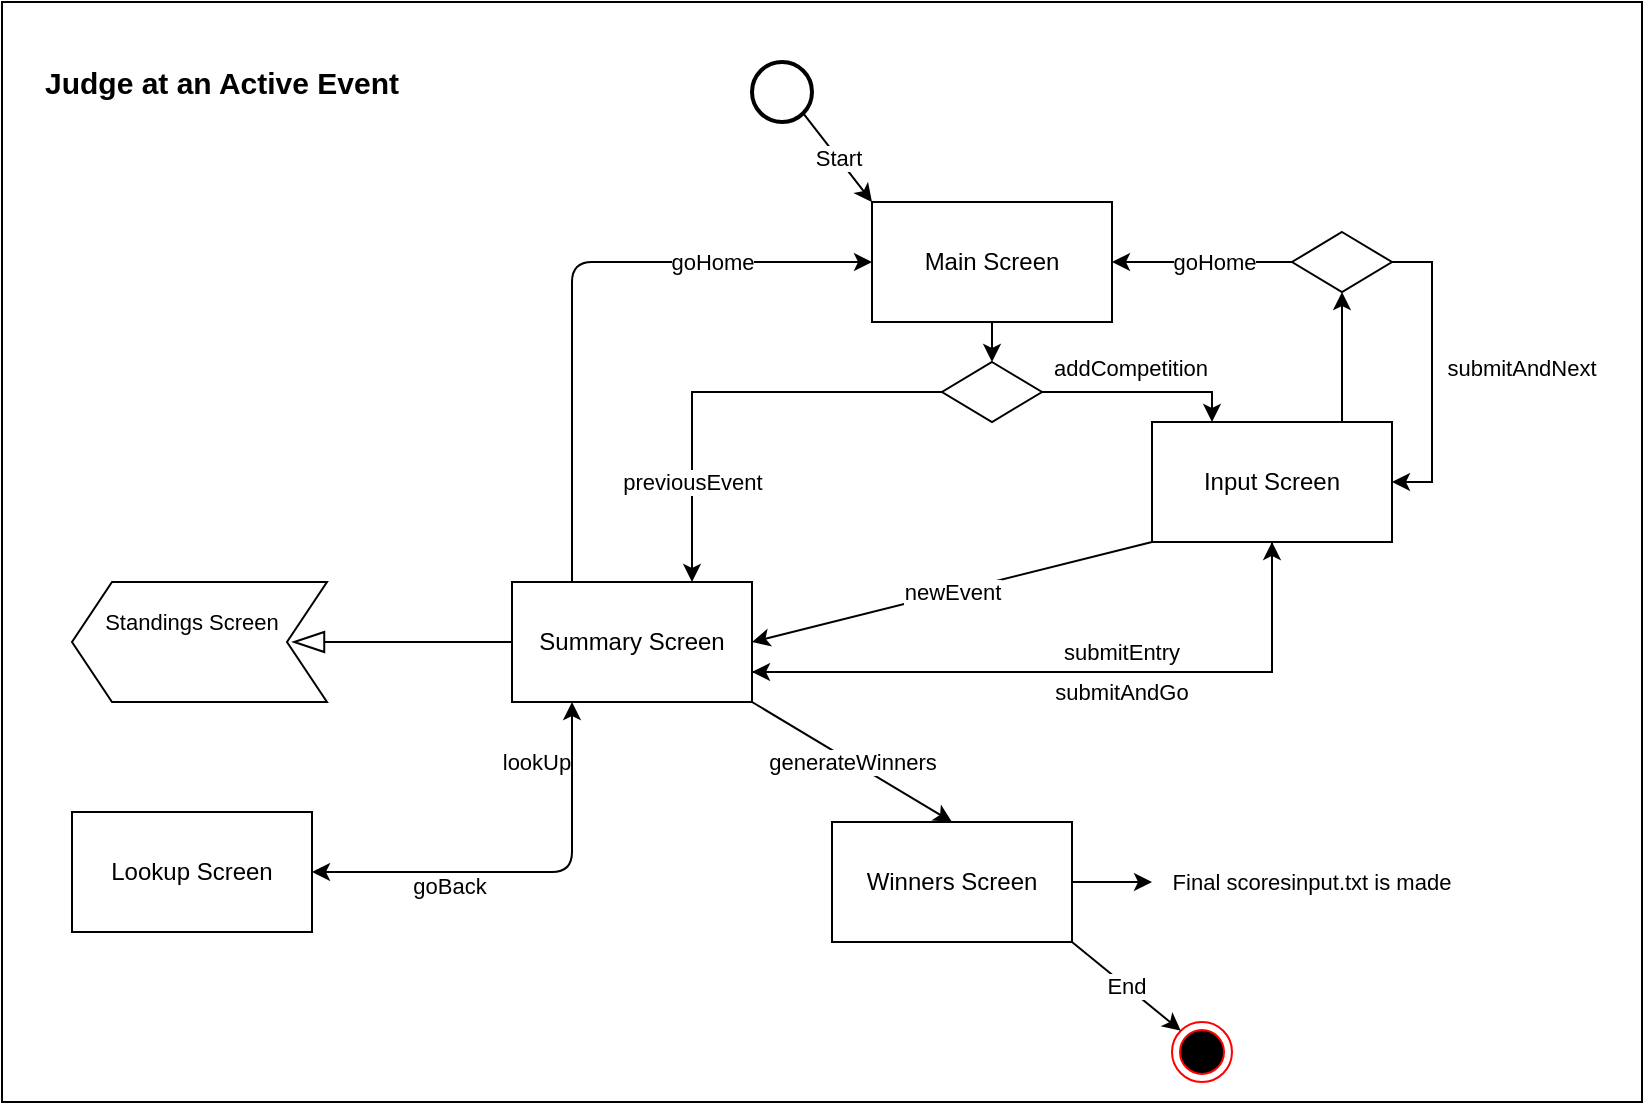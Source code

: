 <mxfile version="13.10.1" type="google"><diagram id="3Oo8lIP2dNmopJnM4Vhf" name="Page-1"><mxGraphModel dx="811" dy="660" grid="1" gridSize="10" guides="1" tooltips="1" connect="1" arrows="1" fold="1" page="1" pageScale="1" pageWidth="850" pageHeight="1100" math="0" shadow="0"><root><mxCell id="0"/><mxCell id="1" parent="0"/><mxCell id="NpJEV-a6E-RlNxY3-EpI-18" value="" style="rounded=0;whiteSpace=wrap;html=1;" parent="1" vertex="1"><mxGeometry x="15" y="100" width="820" height="550" as="geometry"/></mxCell><mxCell id="NpJEV-a6E-RlNxY3-EpI-2" value="Main Screen" style="rounded=0;whiteSpace=wrap;html=1;" parent="1" vertex="1"><mxGeometry x="450" y="200" width="120" height="60" as="geometry"/></mxCell><mxCell id="NpJEV-a6E-RlNxY3-EpI-3" value="&lt;font style=&quot;font-size: 15px&quot;&gt;&lt;b&gt;Judge at an Active Event&lt;/b&gt;&lt;/font&gt;" style="text;html=1;strokeColor=none;fillColor=none;align=center;verticalAlign=middle;whiteSpace=wrap;rounded=0;" parent="1" vertex="1"><mxGeometry x="30" y="130" width="190" height="20" as="geometry"/></mxCell><mxCell id="NpJEV-a6E-RlNxY3-EpI-39" style="edgeStyle=orthogonalEdgeStyle;rounded=0;orthogonalLoop=1;jettySize=auto;html=1;exitX=1;exitY=0.5;exitDx=0;exitDy=0;fontSize=11;" parent="1" source="NpJEV-a6E-RlNxY3-EpI-4" target="NpJEV-a6E-RlNxY3-EpI-38" edge="1"><mxGeometry relative="1" as="geometry"/></mxCell><mxCell id="NpJEV-a6E-RlNxY3-EpI-4" value="Winners Screen" style="rounded=0;whiteSpace=wrap;html=1;" parent="1" vertex="1"><mxGeometry x="430" y="510" width="120" height="60" as="geometry"/></mxCell><mxCell id="NpJEV-a6E-RlNxY3-EpI-5" value="Lookup&amp;nbsp;Screen" style="rounded=0;whiteSpace=wrap;html=1;" parent="1" vertex="1"><mxGeometry x="50" y="505" width="120" height="60" as="geometry"/></mxCell><mxCell id="NpJEV-a6E-RlNxY3-EpI-29" style="edgeStyle=orthogonalEdgeStyle;rounded=0;orthogonalLoop=1;jettySize=auto;html=1;exitX=0.5;exitY=1;exitDx=0;exitDy=0;entryX=1;entryY=0.75;entryDx=0;entryDy=0;" parent="1" source="NpJEV-a6E-RlNxY3-EpI-7" target="NpJEV-a6E-RlNxY3-EpI-8" edge="1"><mxGeometry relative="1" as="geometry"/></mxCell><mxCell id="BTToIxFjnouACGUZnSXn-8" style="edgeStyle=orthogonalEdgeStyle;rounded=0;orthogonalLoop=1;jettySize=auto;html=1;exitX=0.75;exitY=0;exitDx=0;exitDy=0;entryX=0.5;entryY=1;entryDx=0;entryDy=0;" parent="1" source="NpJEV-a6E-RlNxY3-EpI-7" target="BTToIxFjnouACGUZnSXn-7" edge="1"><mxGeometry relative="1" as="geometry"><Array as="points"><mxPoint x="685" y="310"/></Array></mxGeometry></mxCell><mxCell id="NpJEV-a6E-RlNxY3-EpI-7" value="Input Screen" style="rounded=0;whiteSpace=wrap;html=1;" parent="1" vertex="1"><mxGeometry x="590" y="310" width="120" height="60" as="geometry"/></mxCell><mxCell id="NpJEV-a6E-RlNxY3-EpI-27" style="edgeStyle=orthogonalEdgeStyle;rounded=0;orthogonalLoop=1;jettySize=auto;html=1;exitX=1;exitY=0.75;exitDx=0;exitDy=0;entryX=0.5;entryY=1;entryDx=0;entryDy=0;" parent="1" source="NpJEV-a6E-RlNxY3-EpI-8" target="NpJEV-a6E-RlNxY3-EpI-7" edge="1"><mxGeometry relative="1" as="geometry"/></mxCell><mxCell id="NpJEV-a6E-RlNxY3-EpI-8" value="Summary Screen" style="rounded=0;whiteSpace=wrap;html=1;" parent="1" vertex="1"><mxGeometry x="270" y="390" width="120" height="60" as="geometry"/></mxCell><mxCell id="NpJEV-a6E-RlNxY3-EpI-10" value="" style="strokeWidth=2;html=1;shape=mxgraph.flowchart.start_2;whiteSpace=wrap;" parent="1" vertex="1"><mxGeometry x="390" y="130" width="30" height="30" as="geometry"/></mxCell><mxCell id="NpJEV-a6E-RlNxY3-EpI-11" value="" style="ellipse;html=1;shape=endState;fillColor=#000000;strokeColor=#ff0000;" parent="1" vertex="1"><mxGeometry x="600" y="610" width="30" height="30" as="geometry"/></mxCell><mxCell id="NpJEV-a6E-RlNxY3-EpI-12" value="" style="endArrow=classic;html=1;exitX=0.855;exitY=0.855;exitDx=0;exitDy=0;exitPerimeter=0;entryX=0;entryY=0;entryDx=0;entryDy=0;" parent="1" source="NpJEV-a6E-RlNxY3-EpI-10" target="NpJEV-a6E-RlNxY3-EpI-2" edge="1"><mxGeometry relative="1" as="geometry"><mxPoint x="570" y="540" as="sourcePoint"/><mxPoint x="670" y="540" as="targetPoint"/></mxGeometry></mxCell><mxCell id="NpJEV-a6E-RlNxY3-EpI-13" value="Start" style="edgeLabel;resizable=0;html=1;align=center;verticalAlign=middle;" parent="NpJEV-a6E-RlNxY3-EpI-12" connectable="0" vertex="1"><mxGeometry relative="1" as="geometry"/></mxCell><mxCell id="NpJEV-a6E-RlNxY3-EpI-14" value="" style="endArrow=classic;html=1;exitX=0.5;exitY=1;exitDx=0;exitDy=0;entryX=0.5;entryY=0;entryDx=0;entryDy=0;" parent="1" source="NpJEV-a6E-RlNxY3-EpI-2" target="BTToIxFjnouACGUZnSXn-1" edge="1"><mxGeometry relative="1" as="geometry"><mxPoint x="570" y="540" as="sourcePoint"/><mxPoint x="670" y="540" as="targetPoint"/></mxGeometry></mxCell><mxCell id="NpJEV-a6E-RlNxY3-EpI-21" value="" style="endArrow=classic;html=1;exitX=1;exitY=1;exitDx=0;exitDy=0;entryX=0.5;entryY=0;entryDx=0;entryDy=0;" parent="1" source="NpJEV-a6E-RlNxY3-EpI-8" target="NpJEV-a6E-RlNxY3-EpI-4" edge="1"><mxGeometry relative="1" as="geometry"><mxPoint x="570" y="530" as="sourcePoint"/><mxPoint x="670" y="530" as="targetPoint"/></mxGeometry></mxCell><mxCell id="NpJEV-a6E-RlNxY3-EpI-22" value="generateWinners" style="edgeLabel;resizable=0;html=1;align=center;verticalAlign=middle;" parent="NpJEV-a6E-RlNxY3-EpI-21" connectable="0" vertex="1"><mxGeometry relative="1" as="geometry"/></mxCell><mxCell id="NpJEV-a6E-RlNxY3-EpI-23" value="" style="endArrow=classic;html=1;exitX=1;exitY=1;exitDx=0;exitDy=0;entryX=0;entryY=0;entryDx=0;entryDy=0;" parent="1" source="NpJEV-a6E-RlNxY3-EpI-4" target="NpJEV-a6E-RlNxY3-EpI-11" edge="1"><mxGeometry relative="1" as="geometry"><mxPoint x="570" y="530" as="sourcePoint"/><mxPoint x="670" y="530" as="targetPoint"/></mxGeometry></mxCell><mxCell id="NpJEV-a6E-RlNxY3-EpI-24" value="End" style="edgeLabel;resizable=0;html=1;align=center;verticalAlign=middle;" parent="NpJEV-a6E-RlNxY3-EpI-23" connectable="0" vertex="1"><mxGeometry relative="1" as="geometry"/></mxCell><mxCell id="NpJEV-a6E-RlNxY3-EpI-25" value="" style="endArrow=classic;html=1;exitX=0;exitY=1;exitDx=0;exitDy=0;entryX=1;entryY=0.5;entryDx=0;entryDy=0;" parent="1" source="NpJEV-a6E-RlNxY3-EpI-7" target="NpJEV-a6E-RlNxY3-EpI-8" edge="1"><mxGeometry relative="1" as="geometry"><mxPoint x="570" y="530" as="sourcePoint"/><mxPoint x="670" y="530" as="targetPoint"/></mxGeometry></mxCell><mxCell id="NpJEV-a6E-RlNxY3-EpI-26" value="newEvent" style="edgeLabel;resizable=0;html=1;align=center;verticalAlign=middle;" parent="NpJEV-a6E-RlNxY3-EpI-25" connectable="0" vertex="1"><mxGeometry relative="1" as="geometry"/></mxCell><mxCell id="NpJEV-a6E-RlNxY3-EpI-30" value="submitEntry" style="text;html=1;strokeColor=none;fillColor=none;align=center;verticalAlign=middle;whiteSpace=wrap;rounded=0;fontSize=11;" parent="1" vertex="1"><mxGeometry x="500" y="420" width="150" height="10" as="geometry"/></mxCell><mxCell id="NpJEV-a6E-RlNxY3-EpI-32" value="submitAndGo" style="text;html=1;strokeColor=none;fillColor=none;align=center;verticalAlign=middle;whiteSpace=wrap;rounded=0;fontSize=11;" parent="1" vertex="1"><mxGeometry x="470" y="440" width="210" height="10" as="geometry"/></mxCell><mxCell id="NpJEV-a6E-RlNxY3-EpI-34" value="" style="endArrow=classic;html=1;fontSize=11;exitX=0.25;exitY=0;exitDx=0;exitDy=0;entryX=0;entryY=0.5;entryDx=0;entryDy=0;" parent="1" source="NpJEV-a6E-RlNxY3-EpI-8" target="NpJEV-a6E-RlNxY3-EpI-2" edge="1"><mxGeometry relative="1" as="geometry"><mxPoint x="570" y="510" as="sourcePoint"/><mxPoint x="670" y="510" as="targetPoint"/><Array as="points"><mxPoint x="300" y="230"/></Array></mxGeometry></mxCell><mxCell id="NpJEV-a6E-RlNxY3-EpI-35" value="goHome" style="edgeLabel;resizable=0;html=1;align=center;verticalAlign=middle;" parent="NpJEV-a6E-RlNxY3-EpI-34" connectable="0" vertex="1"><mxGeometry relative="1" as="geometry"><mxPoint x="70" y="-5" as="offset"/></mxGeometry></mxCell><mxCell id="NpJEV-a6E-RlNxY3-EpI-36" style="edgeStyle=orthogonalEdgeStyle;rounded=0;orthogonalLoop=1;jettySize=auto;html=1;exitX=1;exitY=0.5;exitDx=0;exitDy=0;fontSize=11;entryX=1;entryY=0.5;entryDx=0;entryDy=0;" parent="1" source="BTToIxFjnouACGUZnSXn-7" target="NpJEV-a6E-RlNxY3-EpI-7" edge="1"><mxGeometry relative="1" as="geometry"><mxPoint x="680" y="310" as="targetPoint"/><Array as="points"><mxPoint x="730" y="230"/><mxPoint x="730" y="340"/></Array></mxGeometry></mxCell><mxCell id="NpJEV-a6E-RlNxY3-EpI-37" value="submitAndNext" style="text;html=1;strokeColor=none;fillColor=none;align=center;verticalAlign=middle;whiteSpace=wrap;rounded=0;fontSize=11;" parent="1" vertex="1"><mxGeometry x="730" y="273" width="90" height="20" as="geometry"/></mxCell><mxCell id="NpJEV-a6E-RlNxY3-EpI-38" value="Final scoresinput.txt is made" style="text;html=1;strokeColor=none;fillColor=none;align=center;verticalAlign=middle;whiteSpace=wrap;rounded=0;fontSize=11;" parent="1" vertex="1"><mxGeometry x="590" y="515" width="160" height="50" as="geometry"/></mxCell><mxCell id="NpJEV-a6E-RlNxY3-EpI-42" value="" style="endArrow=classic;startArrow=classic;html=1;fontSize=11;exitX=1;exitY=0.5;exitDx=0;exitDy=0;entryX=0.25;entryY=1;entryDx=0;entryDy=0;" parent="1" source="NpJEV-a6E-RlNxY3-EpI-5" target="NpJEV-a6E-RlNxY3-EpI-8" edge="1"><mxGeometry width="50" height="50" relative="1" as="geometry"><mxPoint x="360" y="580" as="sourcePoint"/><mxPoint x="410" y="530" as="targetPoint"/><Array as="points"><mxPoint x="300" y="535"/></Array></mxGeometry></mxCell><mxCell id="NpJEV-a6E-RlNxY3-EpI-43" value="lookUp" style="text;html=1;strokeColor=none;fillColor=none;align=center;verticalAlign=middle;whiteSpace=wrap;rounded=0;fontSize=11;" parent="1" vertex="1"><mxGeometry x="265" y="480" width="35" as="geometry"/></mxCell><mxCell id="NpJEV-a6E-RlNxY3-EpI-44" value="goBack" style="text;html=1;strokeColor=none;fillColor=none;align=center;verticalAlign=middle;whiteSpace=wrap;rounded=0;fontSize=11;" parent="1" vertex="1"><mxGeometry x="219" y="532" width="40" height="20" as="geometry"/></mxCell><mxCell id="eVaYEoM_2dhJ92kxFzJY-2" value="" style="endArrow=classic;html=1;exitX=0;exitY=0.5;exitDx=0;exitDy=0;entryX=1;entryY=0.5;entryDx=0;entryDy=0;" parent="1" source="BTToIxFjnouACGUZnSXn-7" target="NpJEV-a6E-RlNxY3-EpI-2" edge="1"><mxGeometry relative="1" as="geometry"><mxPoint x="630" y="220" as="sourcePoint"/><mxPoint x="730" y="220" as="targetPoint"/><Array as="points"><mxPoint x="650" y="230"/></Array></mxGeometry></mxCell><mxCell id="eVaYEoM_2dhJ92kxFzJY-3" value="goHome" style="edgeLabel;resizable=0;html=1;align=center;verticalAlign=middle;" parent="eVaYEoM_2dhJ92kxFzJY-2" connectable="0" vertex="1"><mxGeometry relative="1" as="geometry"><mxPoint x="6.07" as="offset"/></mxGeometry></mxCell><mxCell id="BTToIxFjnouACGUZnSXn-3" style="edgeStyle=orthogonalEdgeStyle;rounded=0;orthogonalLoop=1;jettySize=auto;html=1;exitX=0;exitY=0.5;exitDx=0;exitDy=0;entryX=0.75;entryY=0;entryDx=0;entryDy=0;" parent="1" source="BTToIxFjnouACGUZnSXn-1" target="NpJEV-a6E-RlNxY3-EpI-8" edge="1"><mxGeometry relative="1" as="geometry"/></mxCell><mxCell id="BTToIxFjnouACGUZnSXn-5" style="edgeStyle=orthogonalEdgeStyle;rounded=0;orthogonalLoop=1;jettySize=auto;html=1;entryX=0.25;entryY=0;entryDx=0;entryDy=0;" parent="1" source="BTToIxFjnouACGUZnSXn-1" target="NpJEV-a6E-RlNxY3-EpI-7" edge="1"><mxGeometry relative="1" as="geometry"><Array as="points"><mxPoint x="620" y="295"/></Array></mxGeometry></mxCell><mxCell id="BTToIxFjnouACGUZnSXn-1" value="" style="rhombus;whiteSpace=wrap;html=1;" parent="1" vertex="1"><mxGeometry x="485" y="280" width="50" height="30" as="geometry"/></mxCell><mxCell id="BTToIxFjnouACGUZnSXn-4" value="previousEvent" style="edgeLabel;resizable=0;html=1;align=center;verticalAlign=middle;" parent="1" connectable="0" vertex="1"><mxGeometry x="359.997" y="339.995" as="geometry"/></mxCell><mxCell id="BTToIxFjnouACGUZnSXn-6" value="addCompetition" style="edgeLabel;resizable=0;html=1;align=center;verticalAlign=middle;" parent="1" connectable="0" vertex="1"><mxGeometry x="578.996" y="283.0" as="geometry"/></mxCell><mxCell id="BTToIxFjnouACGUZnSXn-7" value="" style="rhombus;whiteSpace=wrap;html=1;" parent="1" vertex="1"><mxGeometry x="660" y="215" width="50" height="30" as="geometry"/></mxCell><mxCell id="BTToIxFjnouACGUZnSXn-10" value="" style="shape=step;perimeter=stepPerimeter;whiteSpace=wrap;html=1;fixedSize=1;rotation=-180;" parent="1" vertex="1"><mxGeometry x="50" y="390" width="127.5" height="60" as="geometry"/></mxCell><mxCell id="BTToIxFjnouACGUZnSXn-11" value="Standings Screen" style="text;html=1;strokeColor=none;fillColor=none;align=center;verticalAlign=middle;whiteSpace=wrap;rounded=0;fontSize=11;" parent="1" vertex="1"><mxGeometry x="65" y="400" width="90" height="20" as="geometry"/></mxCell><mxCell id="BTToIxFjnouACGUZnSXn-12" value="" style="endArrow=blockThin;html=1;exitX=0;exitY=0.5;exitDx=0;exitDy=0;endFill=0;strokeWidth=1;endSize=14;" parent="1" source="NpJEV-a6E-RlNxY3-EpI-8" edge="1"><mxGeometry width="50" height="50" relative="1" as="geometry"><mxPoint x="220" y="430" as="sourcePoint"/><mxPoint x="160" y="420" as="targetPoint"/></mxGeometry></mxCell></root></mxGraphModel></diagram></mxfile>
